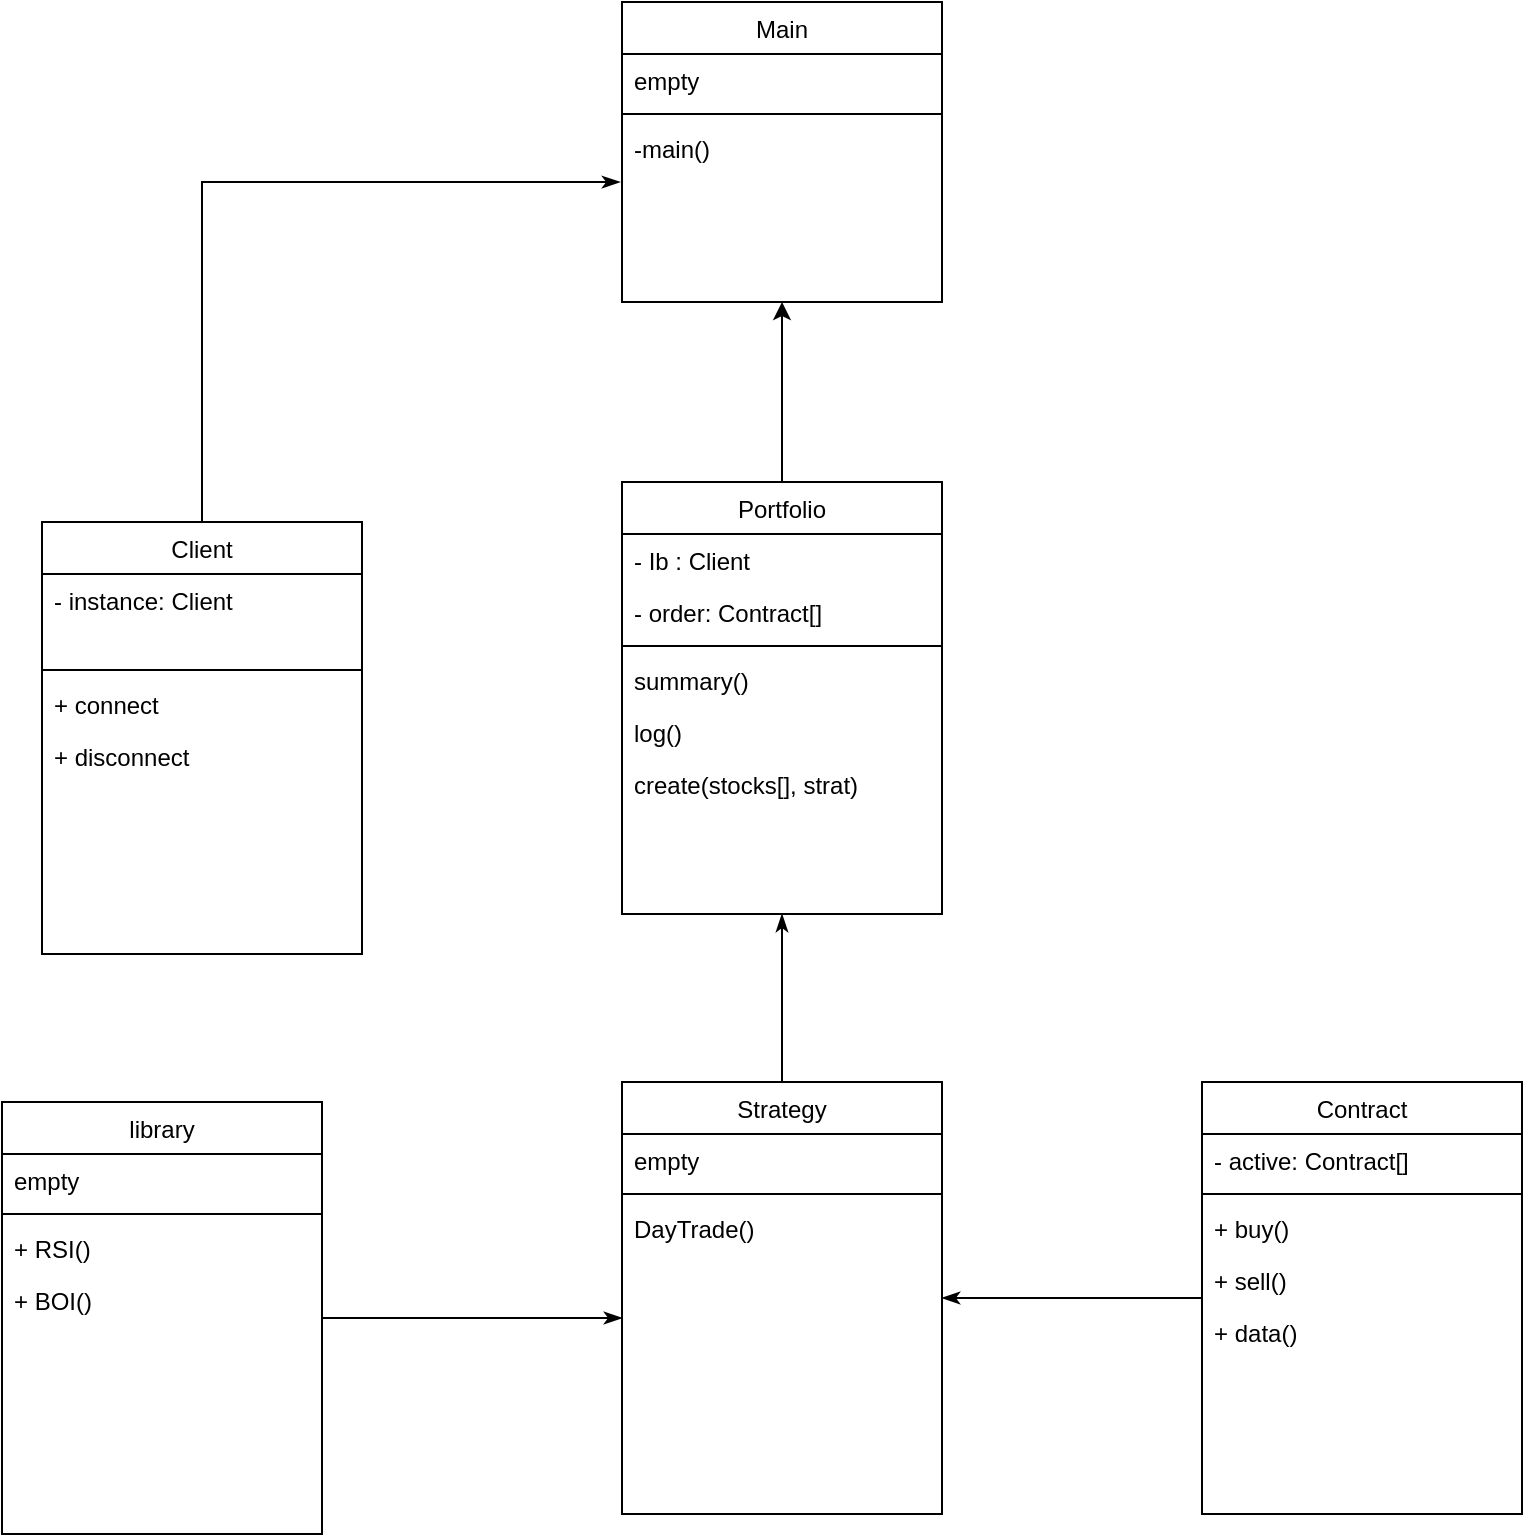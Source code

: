 <mxfile version="13.6.2" type="device"><diagram id="C5RBs43oDa-KdzZeNtuy" name="Page-1"><mxGraphModel dx="1086" dy="966" grid="1" gridSize="10" guides="1" tooltips="1" connect="1" arrows="1" fold="1" page="1" pageScale="1" pageWidth="827" pageHeight="1169" math="0" shadow="0"><root><mxCell id="WIyWlLk6GJQsqaUBKTNV-0"/><mxCell id="WIyWlLk6GJQsqaUBKTNV-1" parent="WIyWlLk6GJQsqaUBKTNV-0"/><mxCell id="8iR0hPi7CPeNXR2ZR_fi-66" style="edgeStyle=orthogonalEdgeStyle;rounded=0;orthogonalLoop=1;jettySize=auto;html=1;endArrow=classicThin;endFill=1;" edge="1" parent="WIyWlLk6GJQsqaUBKTNV-1" source="8iR0hPi7CPeNXR2ZR_fi-18"><mxGeometry relative="1" as="geometry"><mxPoint x="320" y="788" as="targetPoint"/></mxGeometry></mxCell><mxCell id="8iR0hPi7CPeNXR2ZR_fi-18" value="library" style="swimlane;fontStyle=0;align=center;verticalAlign=top;childLayout=stackLayout;horizontal=1;startSize=26;horizontalStack=0;resizeParent=1;resizeLast=0;collapsible=1;marginBottom=0;rounded=0;shadow=0;strokeWidth=1;" vertex="1" parent="WIyWlLk6GJQsqaUBKTNV-1"><mxGeometry x="10" y="680" width="160" height="216" as="geometry"><mxRectangle x="550" y="140" width="160" height="26" as="alternateBounds"/></mxGeometry></mxCell><mxCell id="8iR0hPi7CPeNXR2ZR_fi-23" value="empty" style="text;align=left;verticalAlign=top;spacingLeft=4;spacingRight=4;overflow=hidden;rotatable=0;points=[[0,0.5],[1,0.5]];portConstraint=eastwest;rounded=0;shadow=0;html=0;" vertex="1" parent="8iR0hPi7CPeNXR2ZR_fi-18"><mxGeometry y="26" width="160" height="26" as="geometry"/></mxCell><mxCell id="8iR0hPi7CPeNXR2ZR_fi-24" value="" style="line;html=1;strokeWidth=1;align=left;verticalAlign=middle;spacingTop=-1;spacingLeft=3;spacingRight=3;rotatable=0;labelPosition=right;points=[];portConstraint=eastwest;" vertex="1" parent="8iR0hPi7CPeNXR2ZR_fi-18"><mxGeometry y="52" width="160" height="8" as="geometry"/></mxCell><mxCell id="8iR0hPi7CPeNXR2ZR_fi-25" value="+ RSI()" style="text;align=left;verticalAlign=top;spacingLeft=4;spacingRight=4;overflow=hidden;rotatable=0;points=[[0,0.5],[1,0.5]];portConstraint=eastwest;" vertex="1" parent="8iR0hPi7CPeNXR2ZR_fi-18"><mxGeometry y="60" width="160" height="26" as="geometry"/></mxCell><mxCell id="8iR0hPi7CPeNXR2ZR_fi-26" value="+ BOI()" style="text;align=left;verticalAlign=top;spacingLeft=4;spacingRight=4;overflow=hidden;rotatable=0;points=[[0,0.5],[1,0.5]];portConstraint=eastwest;" vertex="1" parent="8iR0hPi7CPeNXR2ZR_fi-18"><mxGeometry y="86" width="160" height="26" as="geometry"/></mxCell><mxCell id="8iR0hPi7CPeNXR2ZR_fi-45" style="edgeStyle=orthogonalEdgeStyle;rounded=0;orthogonalLoop=1;jettySize=auto;html=1;entryX=0.5;entryY=1;entryDx=0;entryDy=0;" edge="1" parent="WIyWlLk6GJQsqaUBKTNV-1" source="8iR0hPi7CPeNXR2ZR_fi-27" target="8iR0hPi7CPeNXR2ZR_fi-40"><mxGeometry relative="1" as="geometry"/></mxCell><mxCell id="8iR0hPi7CPeNXR2ZR_fi-65" style="edgeStyle=orthogonalEdgeStyle;rounded=0;orthogonalLoop=1;jettySize=auto;html=1;endArrow=classicThin;endFill=1;entryX=0.5;entryY=1;entryDx=0;entryDy=0;" edge="1" parent="WIyWlLk6GJQsqaUBKTNV-1" source="8iR0hPi7CPeNXR2ZR_fi-9" target="8iR0hPi7CPeNXR2ZR_fi-27"><mxGeometry relative="1" as="geometry"><mxPoint x="390" y="550" as="targetPoint"/></mxGeometry></mxCell><mxCell id="8iR0hPi7CPeNXR2ZR_fi-9" value="Strategy" style="swimlane;fontStyle=0;align=center;verticalAlign=top;childLayout=stackLayout;horizontal=1;startSize=26;horizontalStack=0;resizeParent=1;resizeLast=0;collapsible=1;marginBottom=0;rounded=0;shadow=0;strokeWidth=1;" vertex="1" parent="WIyWlLk6GJQsqaUBKTNV-1"><mxGeometry x="320" y="670" width="160" height="216" as="geometry"><mxRectangle x="550" y="140" width="160" height="26" as="alternateBounds"/></mxGeometry></mxCell><mxCell id="8iR0hPi7CPeNXR2ZR_fi-10" value="empty" style="text;align=left;verticalAlign=top;spacingLeft=4;spacingRight=4;overflow=hidden;rotatable=0;points=[[0,0.5],[1,0.5]];portConstraint=eastwest;" vertex="1" parent="8iR0hPi7CPeNXR2ZR_fi-9"><mxGeometry y="26" width="160" height="26" as="geometry"/></mxCell><mxCell id="8iR0hPi7CPeNXR2ZR_fi-15" value="" style="line;html=1;strokeWidth=1;align=left;verticalAlign=middle;spacingTop=-1;spacingLeft=3;spacingRight=3;rotatable=0;labelPosition=right;points=[];portConstraint=eastwest;" vertex="1" parent="8iR0hPi7CPeNXR2ZR_fi-9"><mxGeometry y="52" width="160" height="8" as="geometry"/></mxCell><mxCell id="8iR0hPi7CPeNXR2ZR_fi-16" value="DayTrade()" style="text;align=left;verticalAlign=top;spacingLeft=4;spacingRight=4;overflow=hidden;rotatable=0;points=[[0,0.5],[1,0.5]];portConstraint=eastwest;" vertex="1" parent="8iR0hPi7CPeNXR2ZR_fi-9"><mxGeometry y="60" width="160" height="26" as="geometry"/></mxCell><mxCell id="8iR0hPi7CPeNXR2ZR_fi-61" style="edgeStyle=orthogonalEdgeStyle;rounded=0;orthogonalLoop=1;jettySize=auto;html=1;entryX=1;entryY=0.5;entryDx=0;entryDy=0;endArrow=classicThin;endFill=1;" edge="1" parent="WIyWlLk6GJQsqaUBKTNV-1" source="8iR0hPi7CPeNXR2ZR_fi-0" target="8iR0hPi7CPeNXR2ZR_fi-9"><mxGeometry relative="1" as="geometry"/></mxCell><mxCell id="8iR0hPi7CPeNXR2ZR_fi-0" value="Contract" style="swimlane;fontStyle=0;align=center;verticalAlign=top;childLayout=stackLayout;horizontal=1;startSize=26;horizontalStack=0;resizeParent=1;resizeLast=0;collapsible=1;marginBottom=0;rounded=0;shadow=0;strokeWidth=1;" vertex="1" parent="WIyWlLk6GJQsqaUBKTNV-1"><mxGeometry x="610" y="670" width="160" height="216" as="geometry"><mxRectangle x="550" y="140" width="160" height="26" as="alternateBounds"/></mxGeometry></mxCell><mxCell id="8iR0hPi7CPeNXR2ZR_fi-1" value="- active: Contract[]" style="text;align=left;verticalAlign=top;spacingLeft=4;spacingRight=4;overflow=hidden;rotatable=0;points=[[0,0.5],[1,0.5]];portConstraint=eastwest;" vertex="1" parent="8iR0hPi7CPeNXR2ZR_fi-0"><mxGeometry y="26" width="160" height="26" as="geometry"/></mxCell><mxCell id="8iR0hPi7CPeNXR2ZR_fi-6" value="" style="line;html=1;strokeWidth=1;align=left;verticalAlign=middle;spacingTop=-1;spacingLeft=3;spacingRight=3;rotatable=0;labelPosition=right;points=[];portConstraint=eastwest;" vertex="1" parent="8iR0hPi7CPeNXR2ZR_fi-0"><mxGeometry y="52" width="160" height="8" as="geometry"/></mxCell><mxCell id="8iR0hPi7CPeNXR2ZR_fi-7" value="+ buy()" style="text;align=left;verticalAlign=top;spacingLeft=4;spacingRight=4;overflow=hidden;rotatable=0;points=[[0,0.5],[1,0.5]];portConstraint=eastwest;" vertex="1" parent="8iR0hPi7CPeNXR2ZR_fi-0"><mxGeometry y="60" width="160" height="26" as="geometry"/></mxCell><mxCell id="8iR0hPi7CPeNXR2ZR_fi-63" value="+ sell()" style="text;align=left;verticalAlign=top;spacingLeft=4;spacingRight=4;overflow=hidden;rotatable=0;points=[[0,0.5],[1,0.5]];portConstraint=eastwest;" vertex="1" parent="8iR0hPi7CPeNXR2ZR_fi-0"><mxGeometry y="86" width="160" height="26" as="geometry"/></mxCell><mxCell id="8iR0hPi7CPeNXR2ZR_fi-8" value="+ data()" style="text;align=left;verticalAlign=top;spacingLeft=4;spacingRight=4;overflow=hidden;rotatable=0;points=[[0,0.5],[1,0.5]];portConstraint=eastwest;" vertex="1" parent="8iR0hPi7CPeNXR2ZR_fi-0"><mxGeometry y="112" width="160" height="26" as="geometry"/></mxCell><mxCell id="8iR0hPi7CPeNXR2ZR_fi-27" value="Portfolio" style="swimlane;fontStyle=0;align=center;verticalAlign=top;childLayout=stackLayout;horizontal=1;startSize=26;horizontalStack=0;resizeParent=1;resizeLast=0;collapsible=1;marginBottom=0;rounded=0;shadow=0;strokeWidth=1;" vertex="1" parent="WIyWlLk6GJQsqaUBKTNV-1"><mxGeometry x="320" y="370" width="160" height="216" as="geometry"><mxRectangle x="550" y="140" width="160" height="26" as="alternateBounds"/></mxGeometry></mxCell><mxCell id="8iR0hPi7CPeNXR2ZR_fi-28" value="- Ib : Client" style="text;align=left;verticalAlign=top;spacingLeft=4;spacingRight=4;overflow=hidden;rotatable=0;points=[[0,0.5],[1,0.5]];portConstraint=eastwest;" vertex="1" parent="8iR0hPi7CPeNXR2ZR_fi-27"><mxGeometry y="26" width="160" height="26" as="geometry"/></mxCell><mxCell id="8iR0hPi7CPeNXR2ZR_fi-29" value="- order: Contract[]" style="text;align=left;verticalAlign=top;spacingLeft=4;spacingRight=4;overflow=hidden;rotatable=0;points=[[0,0.5],[1,0.5]];portConstraint=eastwest;rounded=0;shadow=0;html=0;" vertex="1" parent="8iR0hPi7CPeNXR2ZR_fi-27"><mxGeometry y="52" width="160" height="26" as="geometry"/></mxCell><mxCell id="8iR0hPi7CPeNXR2ZR_fi-33" value="" style="line;html=1;strokeWidth=1;align=left;verticalAlign=middle;spacingTop=-1;spacingLeft=3;spacingRight=3;rotatable=0;labelPosition=right;points=[];portConstraint=eastwest;" vertex="1" parent="8iR0hPi7CPeNXR2ZR_fi-27"><mxGeometry y="78" width="160" height="8" as="geometry"/></mxCell><mxCell id="8iR0hPi7CPeNXR2ZR_fi-34" value="summary()" style="text;align=left;verticalAlign=top;spacingLeft=4;spacingRight=4;overflow=hidden;rotatable=0;points=[[0,0.5],[1,0.5]];portConstraint=eastwest;" vertex="1" parent="8iR0hPi7CPeNXR2ZR_fi-27"><mxGeometry y="86" width="160" height="26" as="geometry"/></mxCell><mxCell id="8iR0hPi7CPeNXR2ZR_fi-58" value="log()" style="text;align=left;verticalAlign=top;spacingLeft=4;spacingRight=4;overflow=hidden;rotatable=0;points=[[0,0.5],[1,0.5]];portConstraint=eastwest;" vertex="1" parent="8iR0hPi7CPeNXR2ZR_fi-27"><mxGeometry y="112" width="160" height="26" as="geometry"/></mxCell><mxCell id="8iR0hPi7CPeNXR2ZR_fi-59" value="create(stocks[], strat)" style="text;align=left;verticalAlign=top;spacingLeft=4;spacingRight=4;overflow=hidden;rotatable=0;points=[[0,0.5],[1,0.5]];portConstraint=eastwest;" vertex="1" parent="8iR0hPi7CPeNXR2ZR_fi-27"><mxGeometry y="138" width="160" height="26" as="geometry"/></mxCell><mxCell id="8iR0hPi7CPeNXR2ZR_fi-67" style="edgeStyle=orthogonalEdgeStyle;rounded=0;orthogonalLoop=1;jettySize=auto;html=1;entryX=-0.006;entryY=1.154;entryDx=0;entryDy=0;entryPerimeter=0;endArrow=classicThin;endFill=1;" edge="1" parent="WIyWlLk6GJQsqaUBKTNV-1" source="zkfFHV4jXpPFQw0GAbJ--17" target="8iR0hPi7CPeNXR2ZR_fi-43"><mxGeometry relative="1" as="geometry"/></mxCell><mxCell id="zkfFHV4jXpPFQw0GAbJ--17" value="Client" style="swimlane;fontStyle=0;align=center;verticalAlign=top;childLayout=stackLayout;horizontal=1;startSize=26;horizontalStack=0;resizeParent=1;resizeLast=0;collapsible=1;marginBottom=0;rounded=0;shadow=0;strokeWidth=1;" parent="WIyWlLk6GJQsqaUBKTNV-1" vertex="1"><mxGeometry x="30" y="390" width="160" height="216" as="geometry"><mxRectangle x="550" y="140" width="160" height="26" as="alternateBounds"/></mxGeometry></mxCell><mxCell id="zkfFHV4jXpPFQw0GAbJ--22" value="- instance: Client" style="text;align=left;verticalAlign=top;spacingLeft=4;spacingRight=4;overflow=hidden;rotatable=0;points=[[0,0.5],[1,0.5]];portConstraint=eastwest;rounded=0;shadow=0;html=0;" parent="zkfFHV4jXpPFQw0GAbJ--17" vertex="1"><mxGeometry y="26" width="160" height="44" as="geometry"/></mxCell><mxCell id="zkfFHV4jXpPFQw0GAbJ--23" value="" style="line;html=1;strokeWidth=1;align=left;verticalAlign=middle;spacingTop=-1;spacingLeft=3;spacingRight=3;rotatable=0;labelPosition=right;points=[];portConstraint=eastwest;" parent="zkfFHV4jXpPFQw0GAbJ--17" vertex="1"><mxGeometry y="70" width="160" height="8" as="geometry"/></mxCell><mxCell id="zkfFHV4jXpPFQw0GAbJ--24" value="+ connect" style="text;align=left;verticalAlign=top;spacingLeft=4;spacingRight=4;overflow=hidden;rotatable=0;points=[[0,0.5],[1,0.5]];portConstraint=eastwest;" parent="zkfFHV4jXpPFQw0GAbJ--17" vertex="1"><mxGeometry y="78" width="160" height="26" as="geometry"/></mxCell><mxCell id="zkfFHV4jXpPFQw0GAbJ--25" value="+ disconnect" style="text;align=left;verticalAlign=top;spacingLeft=4;spacingRight=4;overflow=hidden;rotatable=0;points=[[0,0.5],[1,0.5]];portConstraint=eastwest;" parent="zkfFHV4jXpPFQw0GAbJ--17" vertex="1"><mxGeometry y="104" width="160" height="26" as="geometry"/></mxCell><mxCell id="8iR0hPi7CPeNXR2ZR_fi-40" value="Main" style="swimlane;fontStyle=0;align=center;verticalAlign=top;childLayout=stackLayout;horizontal=1;startSize=26;horizontalStack=0;resizeParent=1;resizeLast=0;collapsible=1;marginBottom=0;rounded=0;shadow=0;strokeWidth=1;" vertex="1" parent="WIyWlLk6GJQsqaUBKTNV-1"><mxGeometry x="320" y="130" width="160" height="150" as="geometry"><mxRectangle x="550" y="140" width="160" height="26" as="alternateBounds"/></mxGeometry></mxCell><mxCell id="8iR0hPi7CPeNXR2ZR_fi-41" value="empty" style="text;align=left;verticalAlign=top;spacingLeft=4;spacingRight=4;overflow=hidden;rotatable=0;points=[[0,0.5],[1,0.5]];portConstraint=eastwest;rounded=0;shadow=0;html=0;" vertex="1" parent="8iR0hPi7CPeNXR2ZR_fi-40"><mxGeometry y="26" width="160" height="26" as="geometry"/></mxCell><mxCell id="8iR0hPi7CPeNXR2ZR_fi-42" value="" style="line;html=1;strokeWidth=1;align=left;verticalAlign=middle;spacingTop=-1;spacingLeft=3;spacingRight=3;rotatable=0;labelPosition=right;points=[];portConstraint=eastwest;" vertex="1" parent="8iR0hPi7CPeNXR2ZR_fi-40"><mxGeometry y="52" width="160" height="8" as="geometry"/></mxCell><mxCell id="8iR0hPi7CPeNXR2ZR_fi-43" value="-main()" style="text;align=left;verticalAlign=top;spacingLeft=4;spacingRight=4;overflow=hidden;rotatable=0;points=[[0,0.5],[1,0.5]];portConstraint=eastwest;" vertex="1" parent="8iR0hPi7CPeNXR2ZR_fi-40"><mxGeometry y="60" width="160" height="26" as="geometry"/></mxCell></root></mxGraphModel></diagram></mxfile>